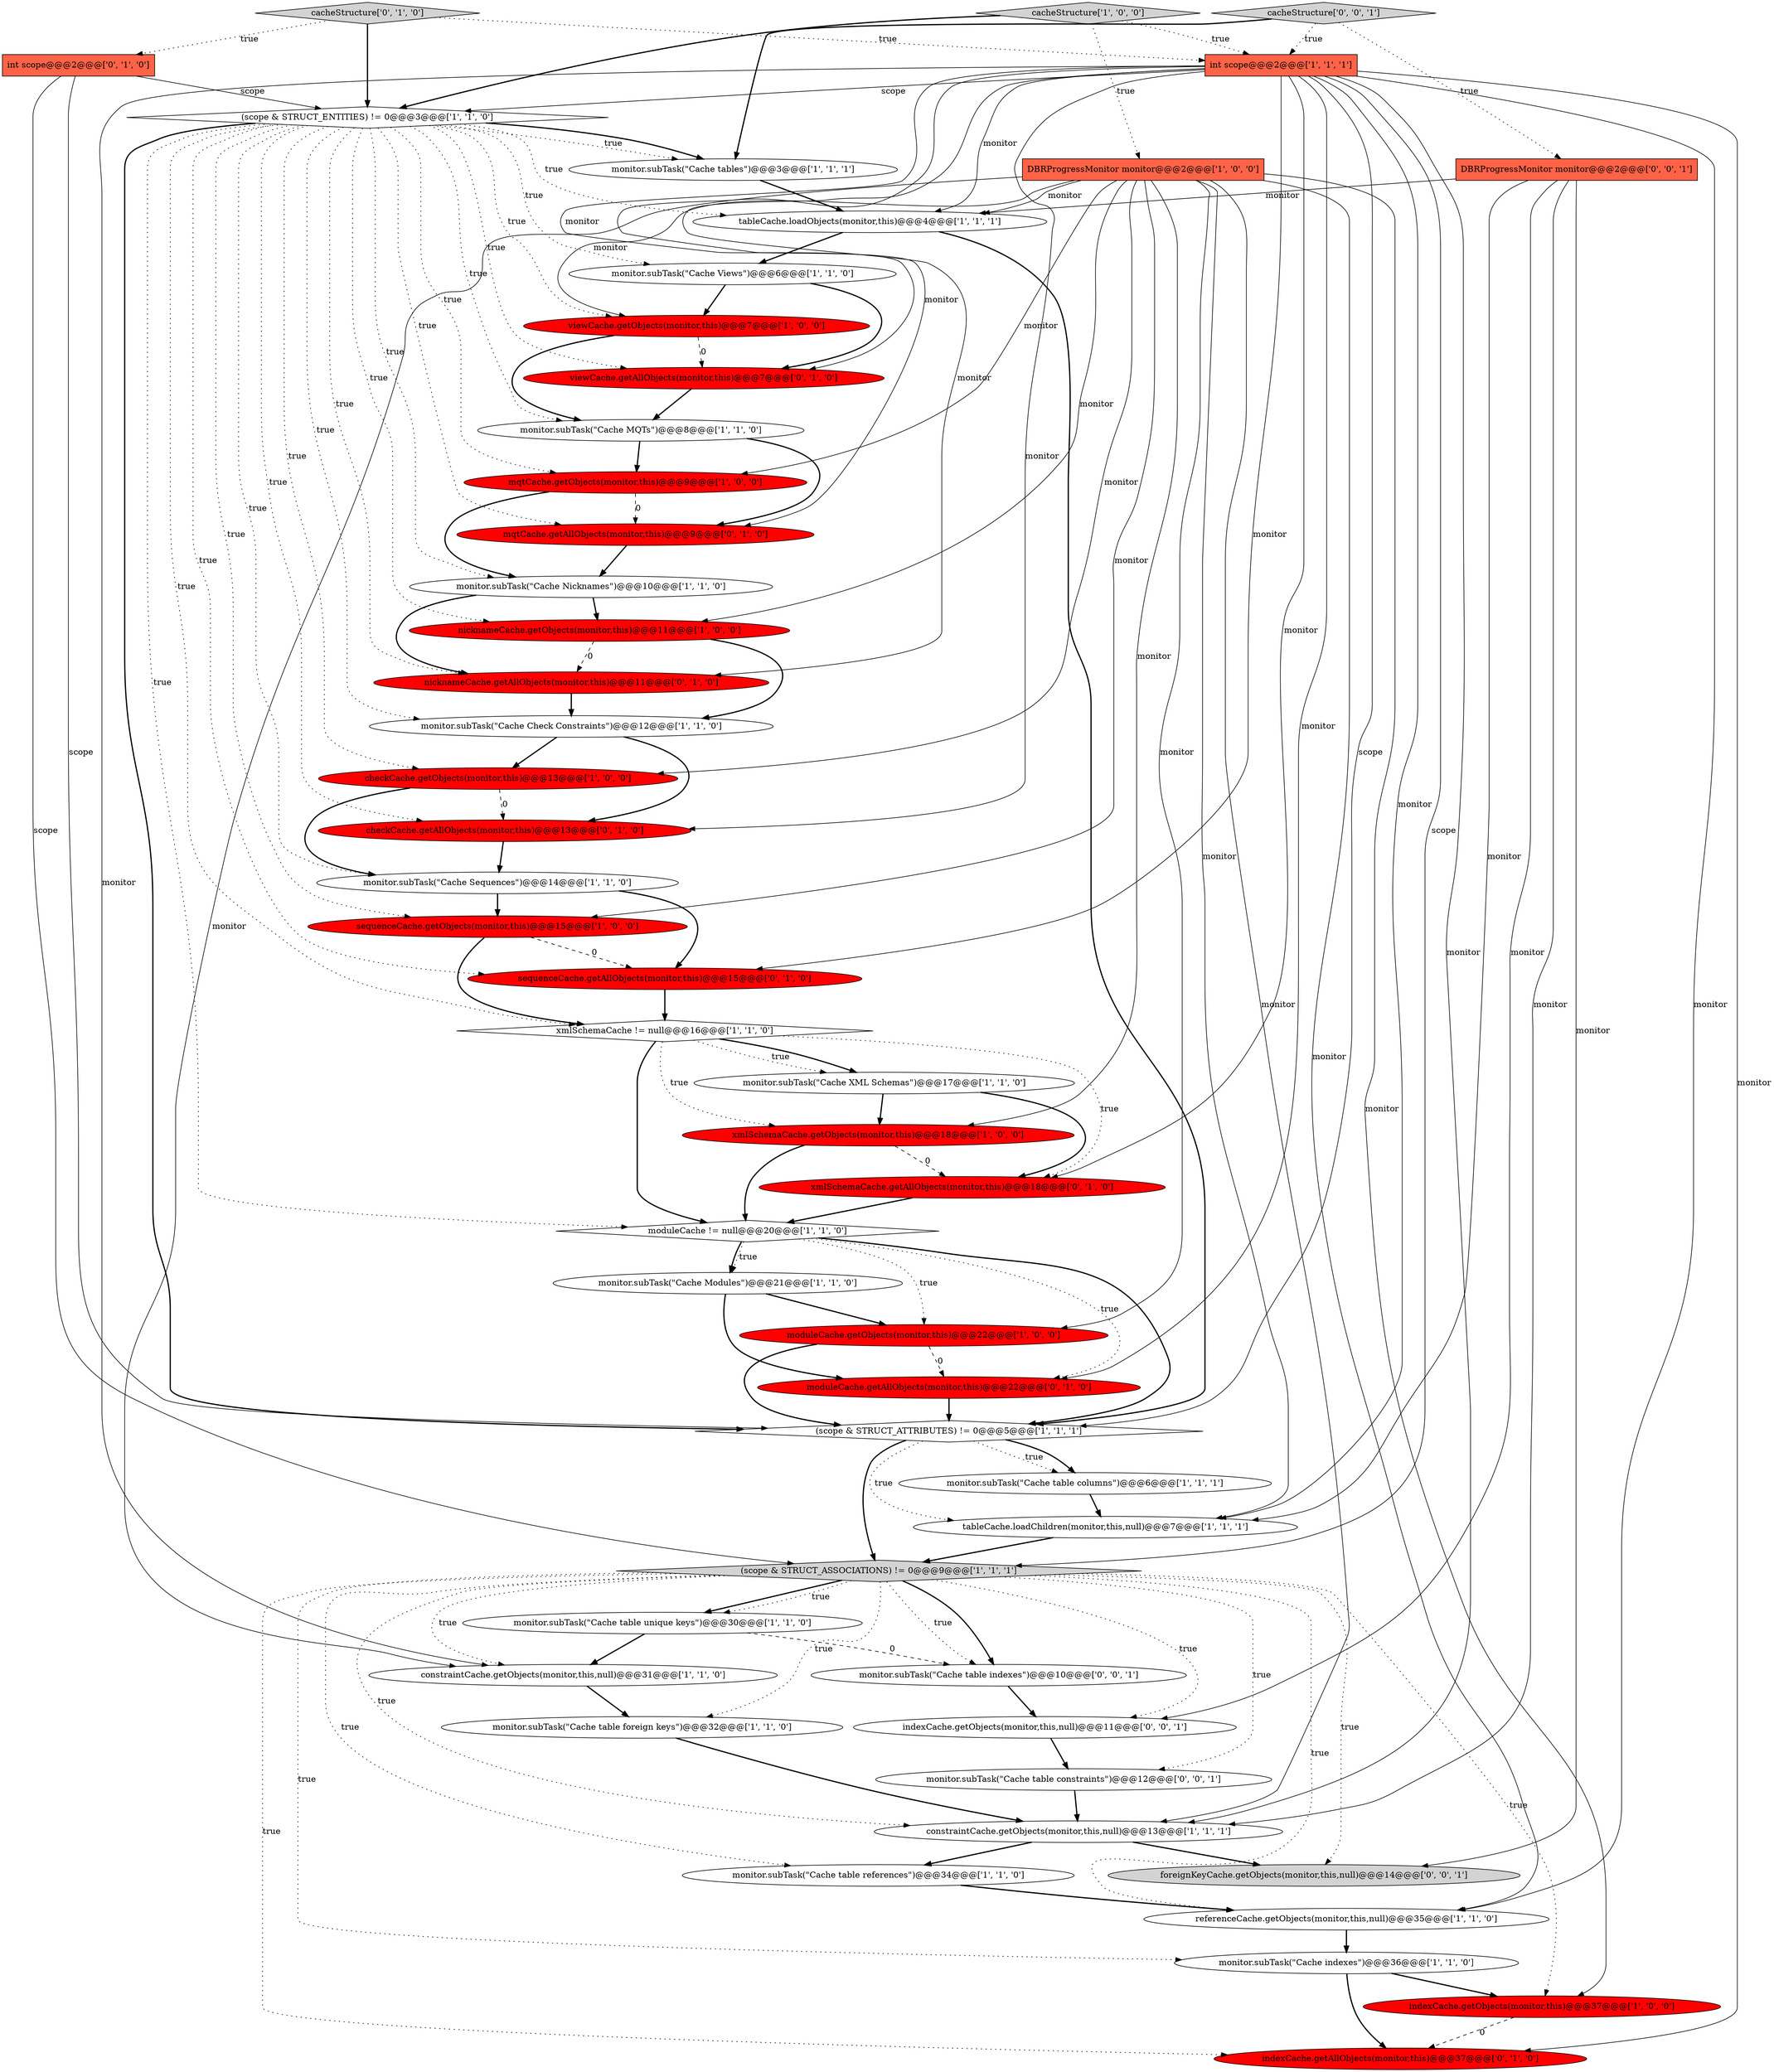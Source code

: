 digraph {
8 [style = filled, label = "monitor.subTask(\"Cache Sequences\")@@@14@@@['1', '1', '0']", fillcolor = white, shape = ellipse image = "AAA0AAABBB1BBB"];
3 [style = filled, label = "monitor.subTask(\"Cache table columns\")@@@6@@@['1', '1', '1']", fillcolor = white, shape = ellipse image = "AAA0AAABBB1BBB"];
6 [style = filled, label = "monitor.subTask(\"Cache Modules\")@@@21@@@['1', '1', '0']", fillcolor = white, shape = ellipse image = "AAA0AAABBB1BBB"];
37 [style = filled, label = "indexCache.getAllObjects(monitor,this)@@@37@@@['0', '1', '0']", fillcolor = red, shape = ellipse image = "AAA1AAABBB2BBB"];
23 [style = filled, label = "constraintCache.getObjects(monitor,this,null)@@@13@@@['1', '1', '1']", fillcolor = white, shape = ellipse image = "AAA0AAABBB1BBB"];
15 [style = filled, label = "monitor.subTask(\"Cache table references\")@@@34@@@['1', '1', '0']", fillcolor = white, shape = ellipse image = "AAA0AAABBB1BBB"];
2 [style = filled, label = "monitor.subTask(\"Cache table foreign keys\")@@@32@@@['1', '1', '0']", fillcolor = white, shape = ellipse image = "AAA0AAABBB1BBB"];
10 [style = filled, label = "indexCache.getObjects(monitor,this)@@@37@@@['1', '0', '0']", fillcolor = red, shape = ellipse image = "AAA1AAABBB1BBB"];
32 [style = filled, label = "moduleCache != null@@@20@@@['1', '1', '0']", fillcolor = white, shape = diamond image = "AAA0AAABBB1BBB"];
43 [style = filled, label = "viewCache.getAllObjects(monitor,this)@@@7@@@['0', '1', '0']", fillcolor = red, shape = ellipse image = "AAA1AAABBB2BBB"];
0 [style = filled, label = "tableCache.loadChildren(monitor,this,null)@@@7@@@['1', '1', '1']", fillcolor = white, shape = ellipse image = "AAA0AAABBB1BBB"];
17 [style = filled, label = "int scope@@@2@@@['1', '1', '1']", fillcolor = tomato, shape = box image = "AAA0AAABBB1BBB"];
25 [style = filled, label = "monitor.subTask(\"Cache table unique keys\")@@@30@@@['1', '1', '0']", fillcolor = white, shape = ellipse image = "AAA0AAABBB1BBB"];
41 [style = filled, label = "int scope@@@2@@@['0', '1', '0']", fillcolor = tomato, shape = box image = "AAA0AAABBB2BBB"];
29 [style = filled, label = "constraintCache.getObjects(monitor,this,null)@@@31@@@['1', '1', '0']", fillcolor = white, shape = ellipse image = "AAA0AAABBB1BBB"];
7 [style = filled, label = "cacheStructure['1', '0', '0']", fillcolor = lightgray, shape = diamond image = "AAA0AAABBB1BBB"];
12 [style = filled, label = "xmlSchemaCache.getObjects(monitor,this)@@@18@@@['1', '0', '0']", fillcolor = red, shape = ellipse image = "AAA1AAABBB1BBB"];
44 [style = filled, label = "DBRProgressMonitor monitor@@@2@@@['0', '0', '1']", fillcolor = tomato, shape = box image = "AAA0AAABBB3BBB"];
22 [style = filled, label = "viewCache.getObjects(monitor,this)@@@7@@@['1', '0', '0']", fillcolor = red, shape = ellipse image = "AAA1AAABBB1BBB"];
33 [style = filled, label = "monitor.subTask(\"Cache XML Schemas\")@@@17@@@['1', '1', '0']", fillcolor = white, shape = ellipse image = "AAA0AAABBB1BBB"];
16 [style = filled, label = "mqtCache.getObjects(monitor,this)@@@9@@@['1', '0', '0']", fillcolor = red, shape = ellipse image = "AAA1AAABBB1BBB"];
14 [style = filled, label = "(scope & STRUCT_ASSOCIATIONS) != 0@@@9@@@['1', '1', '1']", fillcolor = lightgray, shape = diamond image = "AAA0AAABBB1BBB"];
40 [style = filled, label = "moduleCache.getAllObjects(monitor,this)@@@22@@@['0', '1', '0']", fillcolor = red, shape = ellipse image = "AAA1AAABBB2BBB"];
49 [style = filled, label = "monitor.subTask(\"Cache table indexes\")@@@10@@@['0', '0', '1']", fillcolor = white, shape = ellipse image = "AAA0AAABBB3BBB"];
30 [style = filled, label = "monitor.subTask(\"Cache Check Constraints\")@@@12@@@['1', '1', '0']", fillcolor = white, shape = ellipse image = "AAA0AAABBB1BBB"];
48 [style = filled, label = "cacheStructure['0', '0', '1']", fillcolor = lightgray, shape = diamond image = "AAA0AAABBB3BBB"];
26 [style = filled, label = "tableCache.loadObjects(monitor,this)@@@4@@@['1', '1', '1']", fillcolor = white, shape = ellipse image = "AAA0AAABBB1BBB"];
21 [style = filled, label = "monitor.subTask(\"Cache tables\")@@@3@@@['1', '1', '1']", fillcolor = white, shape = ellipse image = "AAA0AAABBB1BBB"];
35 [style = filled, label = "xmlSchemaCache.getAllObjects(monitor,this)@@@18@@@['0', '1', '0']", fillcolor = red, shape = ellipse image = "AAA1AAABBB2BBB"];
42 [style = filled, label = "checkCache.getAllObjects(monitor,this)@@@13@@@['0', '1', '0']", fillcolor = red, shape = ellipse image = "AAA1AAABBB2BBB"];
13 [style = filled, label = "monitor.subTask(\"Cache Views\")@@@6@@@['1', '1', '0']", fillcolor = white, shape = ellipse image = "AAA0AAABBB1BBB"];
39 [style = filled, label = "cacheStructure['0', '1', '0']", fillcolor = lightgray, shape = diamond image = "AAA0AAABBB2BBB"];
4 [style = filled, label = "DBRProgressMonitor monitor@@@2@@@['1', '0', '0']", fillcolor = tomato, shape = box image = "AAA0AAABBB1BBB"];
28 [style = filled, label = "monitor.subTask(\"Cache MQTs\")@@@8@@@['1', '1', '0']", fillcolor = white, shape = ellipse image = "AAA0AAABBB1BBB"];
9 [style = filled, label = "xmlSchemaCache != null@@@16@@@['1', '1', '0']", fillcolor = white, shape = diamond image = "AAA0AAABBB1BBB"];
18 [style = filled, label = "monitor.subTask(\"Cache Nicknames\")@@@10@@@['1', '1', '0']", fillcolor = white, shape = ellipse image = "AAA0AAABBB1BBB"];
1 [style = filled, label = "(scope & STRUCT_ENTITIES) != 0@@@3@@@['1', '1', '0']", fillcolor = white, shape = diamond image = "AAA0AAABBB1BBB"];
24 [style = filled, label = "moduleCache.getObjects(monitor,this)@@@22@@@['1', '0', '0']", fillcolor = red, shape = ellipse image = "AAA1AAABBB1BBB"];
27 [style = filled, label = "checkCache.getObjects(monitor,this)@@@13@@@['1', '0', '0']", fillcolor = red, shape = ellipse image = "AAA1AAABBB1BBB"];
45 [style = filled, label = "indexCache.getObjects(monitor,this,null)@@@11@@@['0', '0', '1']", fillcolor = white, shape = ellipse image = "AAA0AAABBB3BBB"];
46 [style = filled, label = "monitor.subTask(\"Cache table constraints\")@@@12@@@['0', '0', '1']", fillcolor = white, shape = ellipse image = "AAA0AAABBB3BBB"];
36 [style = filled, label = "mqtCache.getAllObjects(monitor,this)@@@9@@@['0', '1', '0']", fillcolor = red, shape = ellipse image = "AAA1AAABBB2BBB"];
31 [style = filled, label = "(scope & STRUCT_ATTRIBUTES) != 0@@@5@@@['1', '1', '1']", fillcolor = white, shape = diamond image = "AAA0AAABBB1BBB"];
34 [style = filled, label = "sequenceCache.getAllObjects(monitor,this)@@@15@@@['0', '1', '0']", fillcolor = red, shape = ellipse image = "AAA1AAABBB2BBB"];
47 [style = filled, label = "foreignKeyCache.getObjects(monitor,this,null)@@@14@@@['0', '0', '1']", fillcolor = lightgray, shape = ellipse image = "AAA0AAABBB3BBB"];
5 [style = filled, label = "referenceCache.getObjects(monitor,this,null)@@@35@@@['1', '1', '0']", fillcolor = white, shape = ellipse image = "AAA0AAABBB1BBB"];
38 [style = filled, label = "nicknameCache.getAllObjects(monitor,this)@@@11@@@['0', '1', '0']", fillcolor = red, shape = ellipse image = "AAA1AAABBB2BBB"];
11 [style = filled, label = "nicknameCache.getObjects(monitor,this)@@@11@@@['1', '0', '0']", fillcolor = red, shape = ellipse image = "AAA1AAABBB1BBB"];
20 [style = filled, label = "sequenceCache.getObjects(monitor,this)@@@15@@@['1', '0', '0']", fillcolor = red, shape = ellipse image = "AAA1AAABBB1BBB"];
19 [style = filled, label = "monitor.subTask(\"Cache indexes\")@@@36@@@['1', '1', '0']", fillcolor = white, shape = ellipse image = "AAA0AAABBB1BBB"];
17->29 [style = solid, label="monitor"];
9->12 [style = dotted, label="true"];
14->25 [style = bold, label=""];
14->19 [style = dotted, label="true"];
9->35 [style = dotted, label="true"];
34->9 [style = bold, label=""];
12->35 [style = dashed, label="0"];
44->26 [style = solid, label="monitor"];
20->9 [style = bold, label=""];
4->29 [style = solid, label="monitor"];
17->42 [style = solid, label="monitor"];
14->45 [style = dotted, label="true"];
48->44 [style = dotted, label="true"];
4->10 [style = solid, label="monitor"];
1->21 [style = dotted, label="true"];
25->29 [style = bold, label=""];
32->6 [style = bold, label=""];
1->34 [style = dotted, label="true"];
1->13 [style = dotted, label="true"];
2->23 [style = bold, label=""];
17->5 [style = solid, label="monitor"];
21->26 [style = bold, label=""];
14->47 [style = dotted, label="true"];
0->14 [style = bold, label=""];
29->2 [style = bold, label=""];
38->30 [style = bold, label=""];
17->26 [style = solid, label="monitor"];
8->20 [style = bold, label=""];
1->21 [style = bold, label=""];
4->26 [style = solid, label="monitor"];
36->18 [style = bold, label=""];
48->21 [style = bold, label=""];
31->3 [style = dotted, label="true"];
13->22 [style = bold, label=""];
40->31 [style = bold, label=""];
1->31 [style = bold, label=""];
1->27 [style = dotted, label="true"];
31->14 [style = bold, label=""];
18->38 [style = bold, label=""];
14->2 [style = dotted, label="true"];
8->34 [style = bold, label=""];
9->33 [style = dotted, label="true"];
4->11 [style = solid, label="monitor"];
41->31 [style = solid, label="scope"];
32->24 [style = dotted, label="true"];
7->1 [style = bold, label=""];
4->24 [style = solid, label="monitor"];
28->36 [style = bold, label=""];
9->33 [style = bold, label=""];
22->43 [style = dashed, label="0"];
30->42 [style = bold, label=""];
1->22 [style = dotted, label="true"];
18->11 [style = bold, label=""];
30->27 [style = bold, label=""];
9->32 [style = bold, label=""];
1->43 [style = dotted, label="true"];
24->40 [style = dashed, label="0"];
4->20 [style = solid, label="monitor"];
1->30 [style = dotted, label="true"];
1->32 [style = dotted, label="true"];
26->13 [style = bold, label=""];
3->0 [style = bold, label=""];
19->37 [style = bold, label=""];
1->18 [style = dotted, label="true"];
17->1 [style = solid, label="scope"];
1->42 [style = dotted, label="true"];
1->26 [style = dotted, label="true"];
14->37 [style = dotted, label="true"];
20->34 [style = dashed, label="0"];
44->45 [style = solid, label="monitor"];
13->43 [style = bold, label=""];
14->25 [style = dotted, label="true"];
1->8 [style = dotted, label="true"];
45->46 [style = bold, label=""];
31->3 [style = bold, label=""];
7->17 [style = dotted, label="true"];
17->34 [style = solid, label="monitor"];
11->30 [style = bold, label=""];
27->8 [style = bold, label=""];
32->31 [style = bold, label=""];
1->28 [style = dotted, label="true"];
44->0 [style = solid, label="monitor"];
44->23 [style = solid, label="monitor"];
49->45 [style = bold, label=""];
17->38 [style = solid, label="monitor"];
17->31 [style = solid, label="scope"];
16->18 [style = bold, label=""];
41->1 [style = solid, label="scope"];
32->6 [style = dotted, label="true"];
4->12 [style = solid, label="monitor"];
42->8 [style = bold, label=""];
23->15 [style = bold, label=""];
12->32 [style = bold, label=""];
4->22 [style = solid, label="monitor"];
35->32 [style = bold, label=""];
4->23 [style = solid, label="monitor"];
14->23 [style = dotted, label="true"];
6->24 [style = bold, label=""];
22->28 [style = bold, label=""];
19->10 [style = bold, label=""];
33->12 [style = bold, label=""];
25->49 [style = dashed, label="0"];
31->0 [style = dotted, label="true"];
17->35 [style = solid, label="monitor"];
27->42 [style = dashed, label="0"];
5->19 [style = bold, label=""];
17->43 [style = solid, label="monitor"];
44->47 [style = solid, label="monitor"];
26->31 [style = bold, label=""];
14->5 [style = dotted, label="true"];
39->17 [style = dotted, label="true"];
24->31 [style = bold, label=""];
1->9 [style = dotted, label="true"];
4->27 [style = solid, label="monitor"];
23->47 [style = bold, label=""];
16->36 [style = dashed, label="0"];
17->0 [style = solid, label="monitor"];
17->40 [style = solid, label="monitor"];
39->1 [style = bold, label=""];
17->14 [style = solid, label="scope"];
4->16 [style = solid, label="monitor"];
1->16 [style = dotted, label="true"];
14->49 [style = dotted, label="true"];
1->38 [style = dotted, label="true"];
4->5 [style = solid, label="monitor"];
41->14 [style = solid, label="scope"];
17->23 [style = solid, label="monitor"];
1->20 [style = dotted, label="true"];
46->23 [style = bold, label=""];
17->37 [style = solid, label="monitor"];
33->35 [style = bold, label=""];
14->49 [style = bold, label=""];
1->11 [style = dotted, label="true"];
32->40 [style = dotted, label="true"];
28->16 [style = bold, label=""];
14->10 [style = dotted, label="true"];
15->5 [style = bold, label=""];
43->28 [style = bold, label=""];
4->0 [style = solid, label="monitor"];
11->38 [style = dashed, label="0"];
14->15 [style = dotted, label="true"];
1->36 [style = dotted, label="true"];
14->46 [style = dotted, label="true"];
6->40 [style = bold, label=""];
39->41 [style = dotted, label="true"];
7->4 [style = dotted, label="true"];
17->36 [style = solid, label="monitor"];
14->29 [style = dotted, label="true"];
10->37 [style = dashed, label="0"];
48->17 [style = dotted, label="true"];
}
